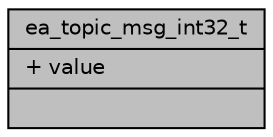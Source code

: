 digraph "ea_topic_msg_int32_t"
{
 // INTERACTIVE_SVG=YES
 // LATEX_PDF_SIZE
  bgcolor="transparent";
  edge [fontname="Helvetica",fontsize="10",labelfontname="Helvetica",labelfontsize="10"];
  node [fontname="Helvetica",fontsize="10",shape=record];
  Node1 [label="{ea_topic_msg_int32_t\n|+ value\l|}",height=0.2,width=0.4,color="black", fillcolor="grey75", style="filled", fontcolor="black",tooltip=" "];
}
